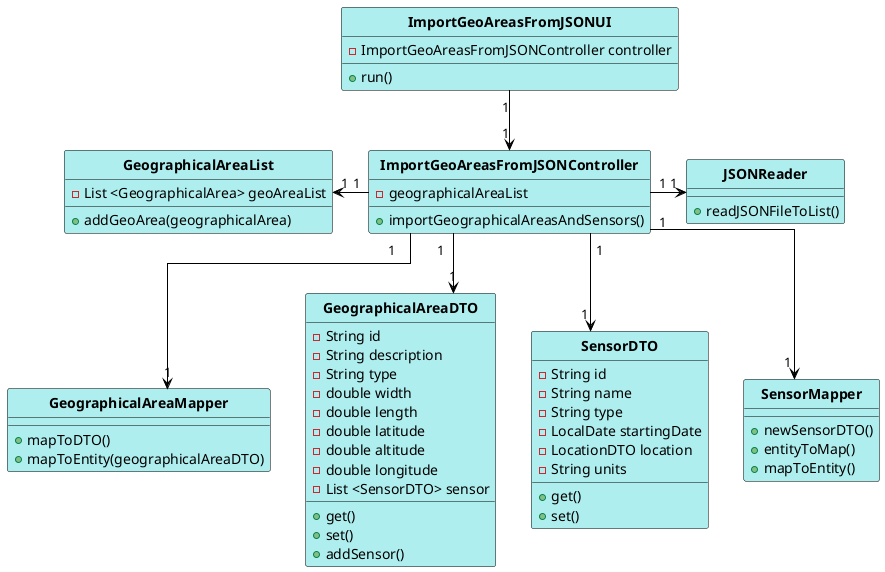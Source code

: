 @startuml
skinparam linetype ortho

skinparam class {
	BackgroundColor PaleTurquoise
	ArrowColor Black
	BorderColor Black
	FontStyle Bold
}

hide circle

ImportGeoAreasFromJSONUI "1" --> "1" ImportGeoAreasFromJSONController
ImportGeoAreasFromJSONController  "1" -left-> "1" GeographicalAreaList
ImportGeoAreasFromJSONController  "1" --> "1" GeographicalAreaMapper
ImportGeoAreasFromJSONController  "1" --> "1" GeographicalAreaDTO
ImportGeoAreasFromJSONController  "1" --> "1" SensorDTO
ImportGeoAreasFromJSONController  "1" --> "1" SensorMapper
ImportGeoAreasFromJSONController  "1" -right-> "1" JSONReader

Class ImportGeoAreasFromJSONUI {
-ImportGeoAreasFromJSONController controller
+run()

}

Class ImportGeoAreasFromJSONController {
-geographicalAreaList
+importGeographicalAreasAndSensors()
}

Class GeographicalAreaMapper {
+mapToDTO()
+mapToEntity(geographicalAreaDTO)
}

Class GeographicalAreaList {
-List <GeographicalArea> geoAreaList
+addGeoArea(geographicalArea)
}

Class GeographicalAreaDTO {
- String id
- String description
- String type
- double width
- double length
- double latitude
- double altitude
- double longitude
- List <SensorDTO> sensor
+ get()
+ set()
+ addSensor()
}

Class SensorDTO {
- String id
- String name
- String type
- LocalDate startingDate
- LocationDTO location
- String units
+ get()
+ set()
}

Class SensorMapper {

+newSensorDTO()
+entityToMap()
+mapToEntity()
}

Class JSONReader {
+ readJSONFileToList()
}

@enduml